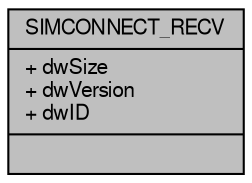digraph "SIMCONNECT_RECV"
{
  bgcolor="transparent";
  edge [fontname="FreeSans",fontsize="10",labelfontname="FreeSans",labelfontsize="10"];
  node [fontname="FreeSans",fontsize="10",shape=record];
  Node1 [label="{SIMCONNECT_RECV\n|+ dwSize\l+ dwVersion\l+ dwID\l|}",height=0.2,width=0.4,color="black", fillcolor="grey75", style="filled" fontcolor="black"];
}
